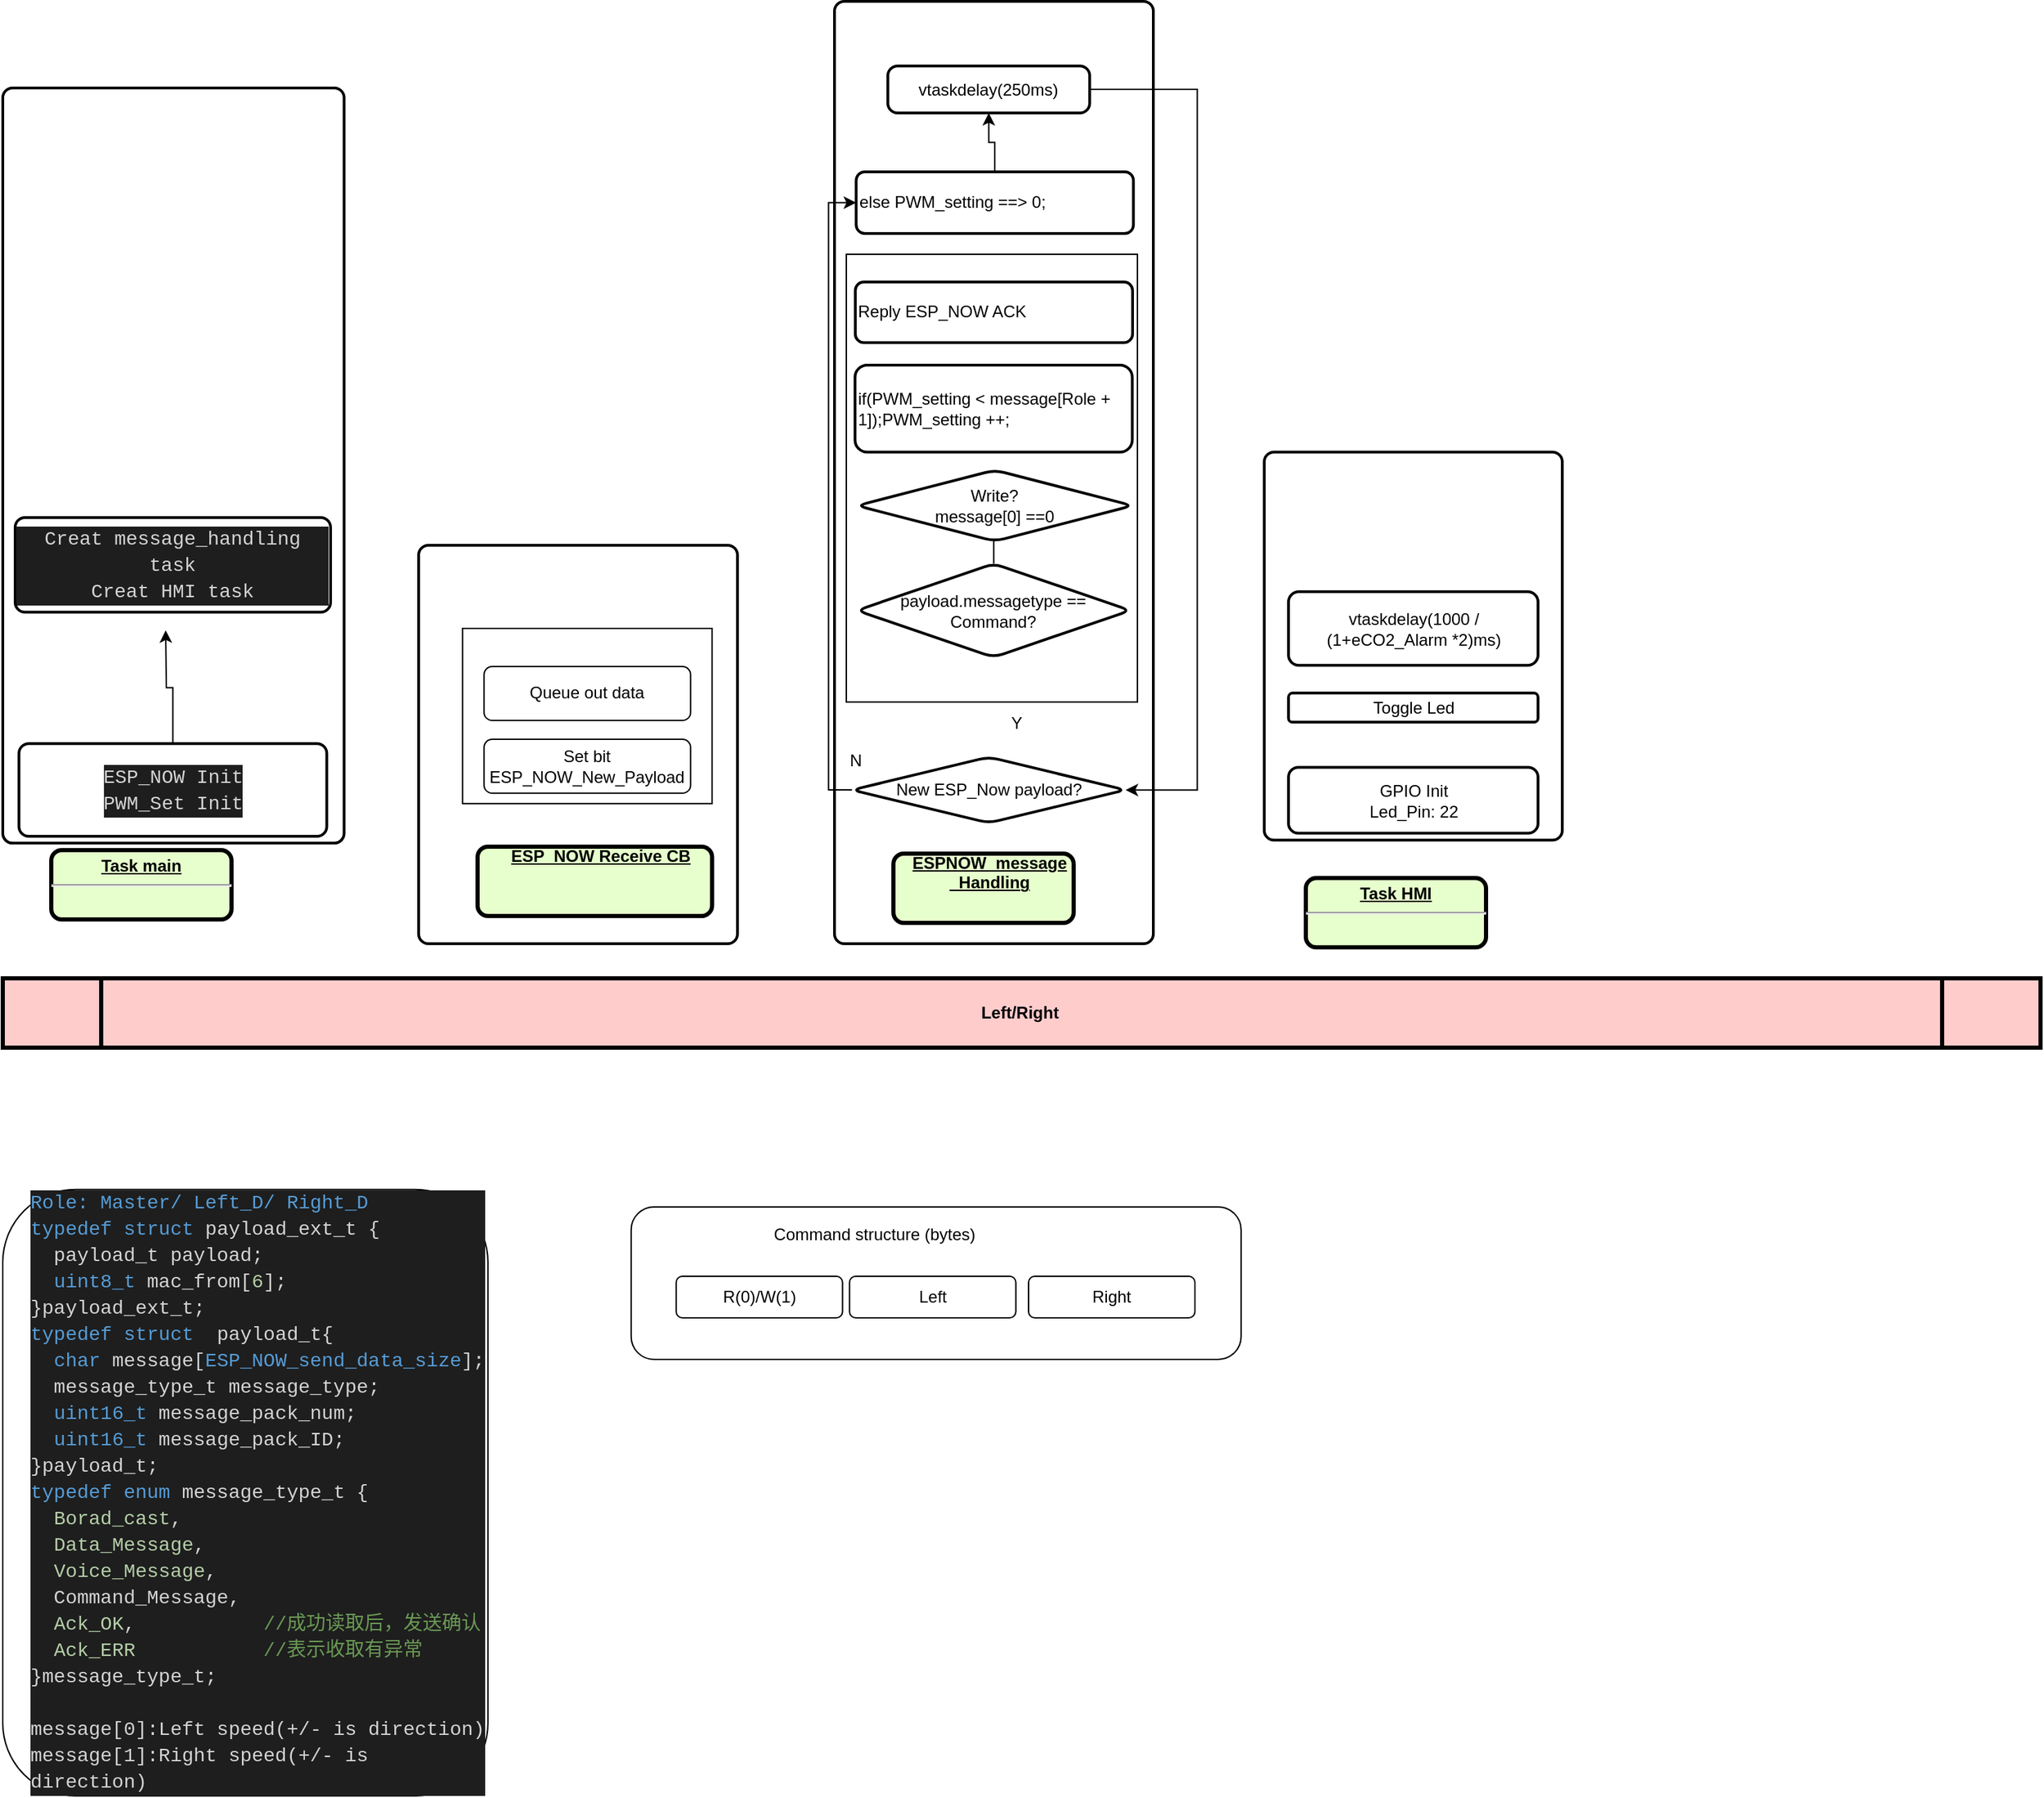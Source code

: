 <mxfile version="14.4.6" type="github">
  <diagram id="aIBNMCLB5vegAtX76ae7" name="Page-1">
    <mxGraphModel dx="2770" dy="1323" grid="1" gridSize="10" guides="1" tooltips="1" connect="1" arrows="1" fold="1" page="1" pageScale="1" pageWidth="827" pageHeight="1169" math="0" shadow="0">
      <root>
        <mxCell id="0" />
        <mxCell id="1" parent="0" />
        <mxCell id="3Hrfc6jVErraSraYbf2L-3" value="" style="rounded=1;whiteSpace=wrap;html=1;absoluteArcSize=1;arcSize=14;strokeWidth=2;" parent="1" vertex="1">
          <mxGeometry x="630" y="40" width="230" height="680" as="geometry" />
        </mxCell>
        <mxCell id="CzojHTj9ukS-7fSdfZxa-16" value="" style="rounded=0;whiteSpace=wrap;html=1;" vertex="1" parent="1">
          <mxGeometry x="638.53" y="222.5" width="210" height="323.12" as="geometry" />
        </mxCell>
        <mxCell id="CzojHTj9ukS-7fSdfZxa-7" value="" style="rounded=1;whiteSpace=wrap;html=1;" vertex="1" parent="1">
          <mxGeometry x="483.31" y="910" width="440" height="110" as="geometry" />
        </mxCell>
        <mxCell id="1z75fBFgBHhC1uhvndQV-83" value="" style="rounded=1;whiteSpace=wrap;html=1;absoluteArcSize=1;arcSize=14;strokeWidth=2;" parent="1" vertex="1">
          <mxGeometry x="330.0" y="432.5" width="230" height="287.5" as="geometry" />
        </mxCell>
        <mxCell id="qpSUApoE_brRs-mtpVLS-30" value="" style="rounded=1;whiteSpace=wrap;html=1;absoluteArcSize=1;arcSize=14;strokeWidth=2;" parent="1" vertex="1">
          <mxGeometry x="940" y="365.26" width="215" height="280" as="geometry" />
        </mxCell>
        <mxCell id="1z75fBFgBHhC1uhvndQV-82" value="" style="rounded=1;whiteSpace=wrap;html=1;absoluteArcSize=1;arcSize=14;strokeWidth=2;" parent="1" vertex="1">
          <mxGeometry x="30" y="102.5" width="246.23" height="544.92" as="geometry" />
        </mxCell>
        <mxCell id="1z75fBFgBHhC1uhvndQV-1" value="Left/Right " style="shape=process;whiteSpace=wrap;align=center;verticalAlign=middle;size=0.048;fontStyle=1;strokeWidth=3;fillColor=#FFCCCC" parent="1" vertex="1">
          <mxGeometry x="30" y="745" width="1470" height="50" as="geometry" />
        </mxCell>
        <mxCell id="1z75fBFgBHhC1uhvndQV-2" value="&lt;p style=&quot;margin: 0px ; margin-top: 4px ; text-align: center ; text-decoration: underline&quot;&gt;&lt;strong&gt;&lt;strong&gt;Task&lt;/strong&gt;&amp;nbsp;main&lt;br&gt;&lt;/strong&gt;&lt;/p&gt;&lt;hr&gt;&lt;p style=&quot;margin: 0px ; margin-left: 8px&quot;&gt;&lt;br&gt;&lt;/p&gt;" style="verticalAlign=middle;align=center;overflow=fill;fontSize=12;fontFamily=Helvetica;html=1;rounded=1;fontStyle=1;strokeWidth=3;fillColor=#E6FFCC" parent="1" vertex="1">
          <mxGeometry x="65" y="652.5" width="130" height="50" as="geometry" />
        </mxCell>
        <mxCell id="1z75fBFgBHhC1uhvndQV-80" value="" style="edgeStyle=orthogonalEdgeStyle;rounded=0;orthogonalLoop=1;jettySize=auto;html=1;" parent="1" source="1z75fBFgBHhC1uhvndQV-3" edge="1">
          <mxGeometry relative="1" as="geometry">
            <mxPoint x="147.519" y="493.86" as="targetPoint" />
          </mxGeometry>
        </mxCell>
        <mxCell id="1z75fBFgBHhC1uhvndQV-3" value="&lt;div style=&quot;color: rgb(212 , 212 , 212) ; background-color: rgb(30 , 30 , 30) ; font-family: &amp;#34;consolas&amp;#34; , &amp;#34;courier new&amp;#34; , monospace ; line-height: 19px&quot;&gt;&lt;div style=&quot;font-family: &amp;#34;consolas&amp;#34; , &amp;#34;courier new&amp;#34; , monospace ; font-size: 14px ; line-height: 19px&quot;&gt;ESP_NOW Init&lt;/div&gt;&lt;div style=&quot;font-family: &amp;#34;consolas&amp;#34; , &amp;#34;courier new&amp;#34; , monospace ; font-size: 14px ; line-height: 19px&quot;&gt;PWM_Set Init&lt;/div&gt;&lt;/div&gt;" style="rounded=1;whiteSpace=wrap;html=1;absoluteArcSize=1;arcSize=14;strokeWidth=2;" parent="1" vertex="1">
          <mxGeometry x="41.69" y="575.63" width="222.04" height="66.87" as="geometry" />
        </mxCell>
        <mxCell id="1z75fBFgBHhC1uhvndQV-7" value="&lt;p style=&quot;margin: 0px ; margin-left: 8px&quot;&gt;&lt;u&gt;ESP_NOW Receive CB&lt;/u&gt;&lt;/p&gt;" style="verticalAlign=middle;align=center;overflow=fill;fontSize=12;fontFamily=Helvetica;html=1;rounded=1;fontStyle=1;strokeWidth=3;fillColor=#E6FFCC" parent="1" vertex="1">
          <mxGeometry x="372.51" y="650" width="169.18" height="50" as="geometry" />
        </mxCell>
        <mxCell id="qpSUApoE_brRs-mtpVLS-1" value="&lt;div style=&quot;color: rgb(212 , 212 , 212) ; background-color: rgb(30 , 30 , 30) ; font-family: &amp;#34;consolas&amp;#34; , &amp;#34;courier new&amp;#34; , monospace ; font-size: 14px ; line-height: 19px&quot;&gt;Creat message_handling task&lt;/div&gt;&lt;div style=&quot;color: rgb(212 , 212 , 212) ; background-color: rgb(30 , 30 , 30) ; font-family: &amp;#34;consolas&amp;#34; , &amp;#34;courier new&amp;#34; , monospace ; font-size: 14px ; line-height: 19px&quot;&gt;Creat HMI task&lt;/div&gt;" style="rounded=1;whiteSpace=wrap;html=1;absoluteArcSize=1;arcSize=14;strokeWidth=2;" parent="1" vertex="1">
          <mxGeometry x="38.96" y="412.5" width="227.49" height="68.2" as="geometry" />
        </mxCell>
        <mxCell id="qpSUApoE_brRs-mtpVLS-29" value="&lt;p style=&quot;margin: 0px ; margin-top: 4px ; text-align: center ; text-decoration: underline&quot;&gt;&lt;strong&gt;&lt;strong&gt;Task&lt;/strong&gt;&amp;nbsp;HMI&lt;br&gt;&lt;/strong&gt;&lt;/p&gt;&lt;hr&gt;&lt;p style=&quot;margin: 0px ; margin-left: 8px&quot;&gt;&lt;br&gt;&lt;/p&gt;" style="verticalAlign=middle;align=center;overflow=fill;fontSize=12;fontFamily=Helvetica;html=1;rounded=1;fontStyle=1;strokeWidth=3;fillColor=#E6FFCC" parent="1" vertex="1">
          <mxGeometry x="970" y="672.68" width="130" height="50" as="geometry" />
        </mxCell>
        <mxCell id="qpSUApoE_brRs-mtpVLS-36" value="GPIO Init&lt;br&gt;Led_Pin: 22&lt;br&gt;" style="rounded=1;whiteSpace=wrap;html=1;absoluteArcSize=1;arcSize=14;strokeWidth=2;" parent="1" vertex="1">
          <mxGeometry x="957.5" y="592.76" width="180" height="47.5" as="geometry" />
        </mxCell>
        <mxCell id="qpSUApoE_brRs-mtpVLS-43" value="Toggle Led" style="whiteSpace=wrap;html=1;rounded=1;strokeWidth=2;arcSize=14;" parent="1" vertex="1">
          <mxGeometry x="957.5" y="539.16" width="180" height="21.02" as="geometry" />
        </mxCell>
        <mxCell id="qpSUApoE_brRs-mtpVLS-44" value="vtaskdelay(1000 / (1+eCO2_Alarm *2)ms)" style="whiteSpace=wrap;html=1;rounded=1;strokeWidth=2;arcSize=14;" parent="1" vertex="1">
          <mxGeometry x="957.5" y="466" width="180" height="53.12" as="geometry" />
        </mxCell>
        <mxCell id="pYE9BElWbnLyJK9MFPdy-1" value="&lt;div style=&quot;font-family: &amp;#34;consolas&amp;#34; , &amp;#34;courier new&amp;#34; , monospace ; font-size: 14px ; line-height: 19px&quot;&gt;&lt;div style=&quot;color: rgb(212 , 212 , 212) ; background-color: rgb(30 , 30 , 30) ; font-family: &amp;#34;consolas&amp;#34; , &amp;#34;courier new&amp;#34; , monospace ; line-height: 19px&quot;&gt;&lt;div&gt;&lt;br&gt;&lt;/div&gt;&lt;/div&gt;&lt;/div&gt;" style="rounded=1;whiteSpace=wrap;html=1;align=left;" parent="1" vertex="1">
          <mxGeometry x="30" y="897.35" width="350" height="437.65" as="geometry" />
        </mxCell>
        <mxCell id="3Hrfc6jVErraSraYbf2L-4" value="&lt;p style=&quot;margin: 0px ; margin-left: 8px&quot;&gt;&lt;u&gt;ESPNOW_message&lt;/u&gt;&lt;/p&gt;&lt;p style=&quot;margin: 0px ; margin-left: 8px&quot;&gt;&lt;u&gt;_Handling&lt;/u&gt;&lt;/p&gt;" style="verticalAlign=middle;align=center;overflow=fill;fontSize=12;fontFamily=Helvetica;html=1;rounded=1;fontStyle=1;strokeWidth=3;fillColor=#E6FFCC" parent="1" vertex="1">
          <mxGeometry x="672.51" y="655" width="130" height="50" as="geometry" />
        </mxCell>
        <mxCell id="3Hrfc6jVErraSraYbf2L-9" value="Y" style="text;html=1;align=center;verticalAlign=middle;resizable=0;points=[];autosize=1;" parent="1" vertex="1">
          <mxGeometry x="751.26" y="551.4" width="20" height="20" as="geometry" />
        </mxCell>
        <mxCell id="CzojHTj9ukS-7fSdfZxa-20" value="" style="edgeStyle=orthogonalEdgeStyle;rounded=0;orthogonalLoop=1;jettySize=auto;html=1;entryX=1;entryY=0.5;entryDx=0;entryDy=0;" edge="1" parent="1" source="3Hrfc6jVErraSraYbf2L-10" target="CzojHTj9ukS-7fSdfZxa-11">
          <mxGeometry relative="1" as="geometry">
            <mxPoint x="906.905" y="103.586" as="targetPoint" />
            <Array as="points">
              <mxPoint x="891.69" y="103.5" />
              <mxPoint x="891.69" y="609.5" />
            </Array>
          </mxGeometry>
        </mxCell>
        <mxCell id="3Hrfc6jVErraSraYbf2L-10" value="vtaskdelay(250ms)" style="rounded=1;whiteSpace=wrap;html=1;absoluteArcSize=1;arcSize=14;strokeWidth=2;" parent="1" vertex="1">
          <mxGeometry x="668.46" y="86.62" width="145.63" height="33.9" as="geometry" />
        </mxCell>
        <mxCell id="3Hrfc6jVErraSraYbf2L-15" value="N" style="text;html=1;align=center;verticalAlign=middle;resizable=0;points=[];autosize=1;" parent="1" vertex="1">
          <mxGeometry x="635" y="577.5" width="20" height="20" as="geometry" />
        </mxCell>
        <mxCell id="3Hrfc6jVErraSraYbf2L-19" value="" style="edgeStyle=orthogonalEdgeStyle;rounded=0;orthogonalLoop=1;jettySize=auto;html=1;entryX=0.5;entryY=1;entryDx=0;entryDy=0;" parent="1" source="CzojHTj9ukS-7fSdfZxa-12" target="3Hrfc6jVErraSraYbf2L-10" edge="1">
          <mxGeometry relative="1" as="geometry" />
        </mxCell>
        <mxCell id="3Hrfc6jVErraSraYbf2L-17" value="payload.messagetype ==&lt;br&gt;Command?" style="rhombus;whiteSpace=wrap;html=1;rounded=1;strokeWidth=2;arcSize=14;" parent="1" vertex="1">
          <mxGeometry x="646.05" y="445.78" width="197.48" height="67.5" as="geometry" />
        </mxCell>
        <mxCell id="CzojHTj9ukS-7fSdfZxa-1" value="&lt;div style=&quot;color: rgb(212 , 212 , 212) ; background-color: rgb(30 , 30 , 30) ; font-family: &amp;#34;consolas&amp;#34; , &amp;#34;courier new&amp;#34; , monospace ; font-size: 14px ; line-height: 19px&quot;&gt;&lt;div&gt;&lt;span style=&quot;color: #569cd6&quot;&gt;Role: Master/ Left_D/ Right_D&lt;/span&gt;&lt;/div&gt;&lt;div&gt;&lt;span style=&quot;color: #569cd6&quot;&gt;typedef&lt;/span&gt;&amp;nbsp;&lt;span style=&quot;color: #569cd6&quot;&gt;struct&lt;/span&gt;&amp;nbsp;payload_ext_t&amp;nbsp;{&lt;/div&gt;&lt;div&gt;&amp;nbsp;&amp;nbsp;payload_t&amp;nbsp;payload;&lt;/div&gt;&lt;div&gt;&amp;nbsp;&amp;nbsp;&lt;span style=&quot;color: #569cd6&quot;&gt;uint8_t&lt;/span&gt;&amp;nbsp;mac_from[&lt;span style=&quot;color: #b5cea8&quot;&gt;6&lt;/span&gt;];&lt;/div&gt;&lt;div&gt;}payload_ext_t;&lt;/div&gt;&lt;div&gt;&lt;div style=&quot;font-family: &amp;#34;consolas&amp;#34; , &amp;#34;courier new&amp;#34; , monospace ; line-height: 19px&quot;&gt;&lt;div&gt;&lt;span style=&quot;color: #569cd6&quot;&gt;typedef&lt;/span&gt;&amp;nbsp;&lt;span style=&quot;color: #569cd6&quot;&gt;struct&lt;/span&gt;&amp;nbsp;&amp;nbsp;payload_t{&lt;/div&gt;&lt;div&gt;&amp;nbsp;&amp;nbsp;&lt;span style=&quot;color: #569cd6&quot;&gt;char&lt;/span&gt;&amp;nbsp;message[&lt;span style=&quot;color: #569cd6&quot;&gt;ESP_NOW_send_data_size&lt;/span&gt;];&lt;/div&gt;&lt;div&gt;&amp;nbsp;&amp;nbsp;message_type_t&amp;nbsp;message_type;&lt;/div&gt;&lt;div&gt;&amp;nbsp;&amp;nbsp;&lt;span style=&quot;color: #569cd6&quot;&gt;uint16_t&lt;/span&gt;&amp;nbsp;message_pack_num;&amp;nbsp;&amp;nbsp;&amp;nbsp;&amp;nbsp;&amp;nbsp;&amp;nbsp;&amp;nbsp;&amp;nbsp;&lt;/div&gt;&lt;div&gt;&amp;nbsp;&amp;nbsp;&lt;span style=&quot;color: #569cd6&quot;&gt;uint16_t&lt;/span&gt;&amp;nbsp;message_pack_ID;&amp;nbsp;&amp;nbsp;&amp;nbsp;&amp;nbsp;&amp;nbsp;&amp;nbsp;&amp;nbsp;&amp;nbsp;&amp;nbsp;&lt;/div&gt;&lt;div&gt;}payload_t;&lt;/div&gt;&lt;div&gt;&lt;div style=&quot;font-family: &amp;#34;consolas&amp;#34; , &amp;#34;courier new&amp;#34; , monospace ; line-height: 19px&quot;&gt;&lt;div&gt;&lt;span style=&quot;color: #569cd6&quot;&gt;typedef&lt;/span&gt;&amp;nbsp;&lt;span style=&quot;color: #569cd6&quot;&gt;enum&lt;/span&gt;&amp;nbsp;message_type_t&amp;nbsp;{&lt;/div&gt;&lt;div&gt;&amp;nbsp;&amp;nbsp;&lt;span style=&quot;color: #b5cea8&quot;&gt;Borad_cast&lt;/span&gt;,&lt;/div&gt;&lt;div&gt;&amp;nbsp;&amp;nbsp;&lt;span style=&quot;color: #b5cea8&quot;&gt;Data_Message&lt;/span&gt;,&lt;/div&gt;&lt;div&gt;&amp;nbsp;&amp;nbsp;&lt;span style=&quot;color: #b5cea8&quot;&gt;Voice_Message&lt;/span&gt;,&lt;/div&gt;&lt;div&gt;&amp;nbsp; Command_Message,&lt;/div&gt;&lt;div&gt;&amp;nbsp;&amp;nbsp;&lt;span style=&quot;color: #b5cea8&quot;&gt;Ack_OK&lt;/span&gt;,&amp;nbsp;&amp;nbsp;&amp;nbsp;&amp;nbsp;&amp;nbsp;&amp;nbsp;&amp;nbsp;&amp;nbsp;&amp;nbsp;&amp;nbsp;&amp;nbsp;&lt;span style=&quot;color: #6a9955&quot;&gt;//成功读取后，发送确认&lt;/span&gt;&lt;/div&gt;&lt;div&gt;&amp;nbsp;&amp;nbsp;&lt;span style=&quot;color: #b5cea8&quot;&gt;Ack_ERR&lt;/span&gt;&amp;nbsp;&amp;nbsp;&amp;nbsp;&amp;nbsp;&amp;nbsp;&amp;nbsp;&amp;nbsp;&amp;nbsp;&amp;nbsp;&amp;nbsp;&amp;nbsp;&lt;span style=&quot;color: #6a9955&quot;&gt;//表示收取有异常&lt;/span&gt;&lt;/div&gt;&lt;div&gt;}message_type_t;&lt;/div&gt;&lt;div&gt;&lt;br&gt;&lt;/div&gt;&lt;div&gt;message[0]:Left speed(+/- is direction)&lt;/div&gt;&lt;div&gt;message[1]:Right speed(+/- is direction)&lt;/div&gt;&lt;/div&gt;&lt;/div&gt;&lt;/div&gt;&lt;/div&gt;&lt;/div&gt;" style="text;html=1;strokeColor=none;fillColor=none;align=left;verticalAlign=middle;whiteSpace=wrap;rounded=0;" vertex="1" parent="1">
          <mxGeometry x="48.31" y="1106.17" width="291.69" height="20" as="geometry" />
        </mxCell>
        <mxCell id="CzojHTj9ukS-7fSdfZxa-2" value="if(PWM_setting &amp;lt; message[Role + 1]);PWM_setting ++;&amp;nbsp;" style="whiteSpace=wrap;html=1;rounded=1;strokeWidth=2;arcSize=14;align=left;" vertex="1" parent="1">
          <mxGeometry x="644.79" y="302.5" width="200" height="62.76" as="geometry" />
        </mxCell>
        <mxCell id="CzojHTj9ukS-7fSdfZxa-3" value="" style="edgeStyle=orthogonalEdgeStyle;rounded=0;orthogonalLoop=1;jettySize=auto;html=1;entryX=0.5;entryY=1;entryDx=0;entryDy=0;" edge="1" parent="1" source="3Hrfc6jVErraSraYbf2L-17" target="CzojHTj9ukS-7fSdfZxa-9">
          <mxGeometry relative="1" as="geometry">
            <mxPoint x="744.81" y="445.787" as="sourcePoint" />
            <mxPoint x="744.795" y="55.78" as="targetPoint" />
          </mxGeometry>
        </mxCell>
        <mxCell id="CzojHTj9ukS-7fSdfZxa-4" value="R(0)/W(1)" style="rounded=1;whiteSpace=wrap;html=1;" vertex="1" parent="1">
          <mxGeometry x="515.79" y="960" width="120" height="30" as="geometry" />
        </mxCell>
        <mxCell id="CzojHTj9ukS-7fSdfZxa-5" value="Left" style="rounded=1;whiteSpace=wrap;html=1;" vertex="1" parent="1">
          <mxGeometry x="640.82" y="960" width="120" height="30" as="geometry" />
        </mxCell>
        <mxCell id="CzojHTj9ukS-7fSdfZxa-6" value="Right" style="rounded=1;whiteSpace=wrap;html=1;" vertex="1" parent="1">
          <mxGeometry x="770" y="960" width="120" height="30" as="geometry" />
        </mxCell>
        <mxCell id="CzojHTj9ukS-7fSdfZxa-8" value="Command structure (bytes)" style="text;html=1;strokeColor=none;fillColor=none;align=center;verticalAlign=middle;whiteSpace=wrap;rounded=0;" vertex="1" parent="1">
          <mxGeometry x="516.79" y="920" width="284.21" height="20" as="geometry" />
        </mxCell>
        <mxCell id="CzojHTj9ukS-7fSdfZxa-9" value="Write?&lt;br&gt;message[0] ==0" style="rhombus;whiteSpace=wrap;html=1;rounded=1;strokeWidth=2;arcSize=14;" vertex="1" parent="1">
          <mxGeometry x="646.05" y="378.28" width="199.16" height="51.25" as="geometry" />
        </mxCell>
        <mxCell id="CzojHTj9ukS-7fSdfZxa-17" value="" style="edgeStyle=orthogonalEdgeStyle;rounded=0;orthogonalLoop=1;jettySize=auto;html=1;entryX=0;entryY=0.5;entryDx=0;entryDy=0;" edge="1" parent="1" source="CzojHTj9ukS-7fSdfZxa-11" target="CzojHTj9ukS-7fSdfZxa-12">
          <mxGeometry relative="1" as="geometry">
            <Array as="points">
              <mxPoint x="625.69" y="609.5" />
              <mxPoint x="625.69" y="185.5" />
            </Array>
          </mxGeometry>
        </mxCell>
        <mxCell id="CzojHTj9ukS-7fSdfZxa-11" value="New ESP_Now payload?" style="rhombus;whiteSpace=wrap;html=1;rounded=1;strokeWidth=2;arcSize=14;" vertex="1" parent="1">
          <mxGeometry x="642.54" y="585.32" width="197.48" height="47.5" as="geometry" />
        </mxCell>
        <mxCell id="CzojHTj9ukS-7fSdfZxa-12" value="else PWM_setting ==&amp;gt; 0;&amp;nbsp;&amp;nbsp;" style="whiteSpace=wrap;html=1;rounded=1;strokeWidth=2;arcSize=14;align=left;" vertex="1" parent="1">
          <mxGeometry x="645.63" y="163.02" width="200" height="44.48" as="geometry" />
        </mxCell>
        <mxCell id="CzojHTj9ukS-7fSdfZxa-18" value="Reply ESP_NOW ACK" style="whiteSpace=wrap;html=1;rounded=1;strokeWidth=2;arcSize=14;align=left;" vertex="1" parent="1">
          <mxGeometry x="645" y="242.5" width="200" height="43.75" as="geometry" />
        </mxCell>
        <mxCell id="CzojHTj9ukS-7fSdfZxa-22" value="" style="rounded=0;whiteSpace=wrap;html=1;" vertex="1" parent="1">
          <mxGeometry x="361.69" y="492.5" width="180" height="126.4" as="geometry" />
        </mxCell>
        <mxCell id="CzojHTj9ukS-7fSdfZxa-23" value="Set bit ESP_NOW_New_Payload" style="rounded=1;whiteSpace=wrap;html=1;" vertex="1" parent="1">
          <mxGeometry x="377.19" y="572.5" width="149" height="38.9" as="geometry" />
        </mxCell>
        <mxCell id="CzojHTj9ukS-7fSdfZxa-24" value="Queue out data" style="rounded=1;whiteSpace=wrap;html=1;" vertex="1" parent="1">
          <mxGeometry x="377.19" y="520" width="149" height="38.9" as="geometry" />
        </mxCell>
      </root>
    </mxGraphModel>
  </diagram>
</mxfile>

